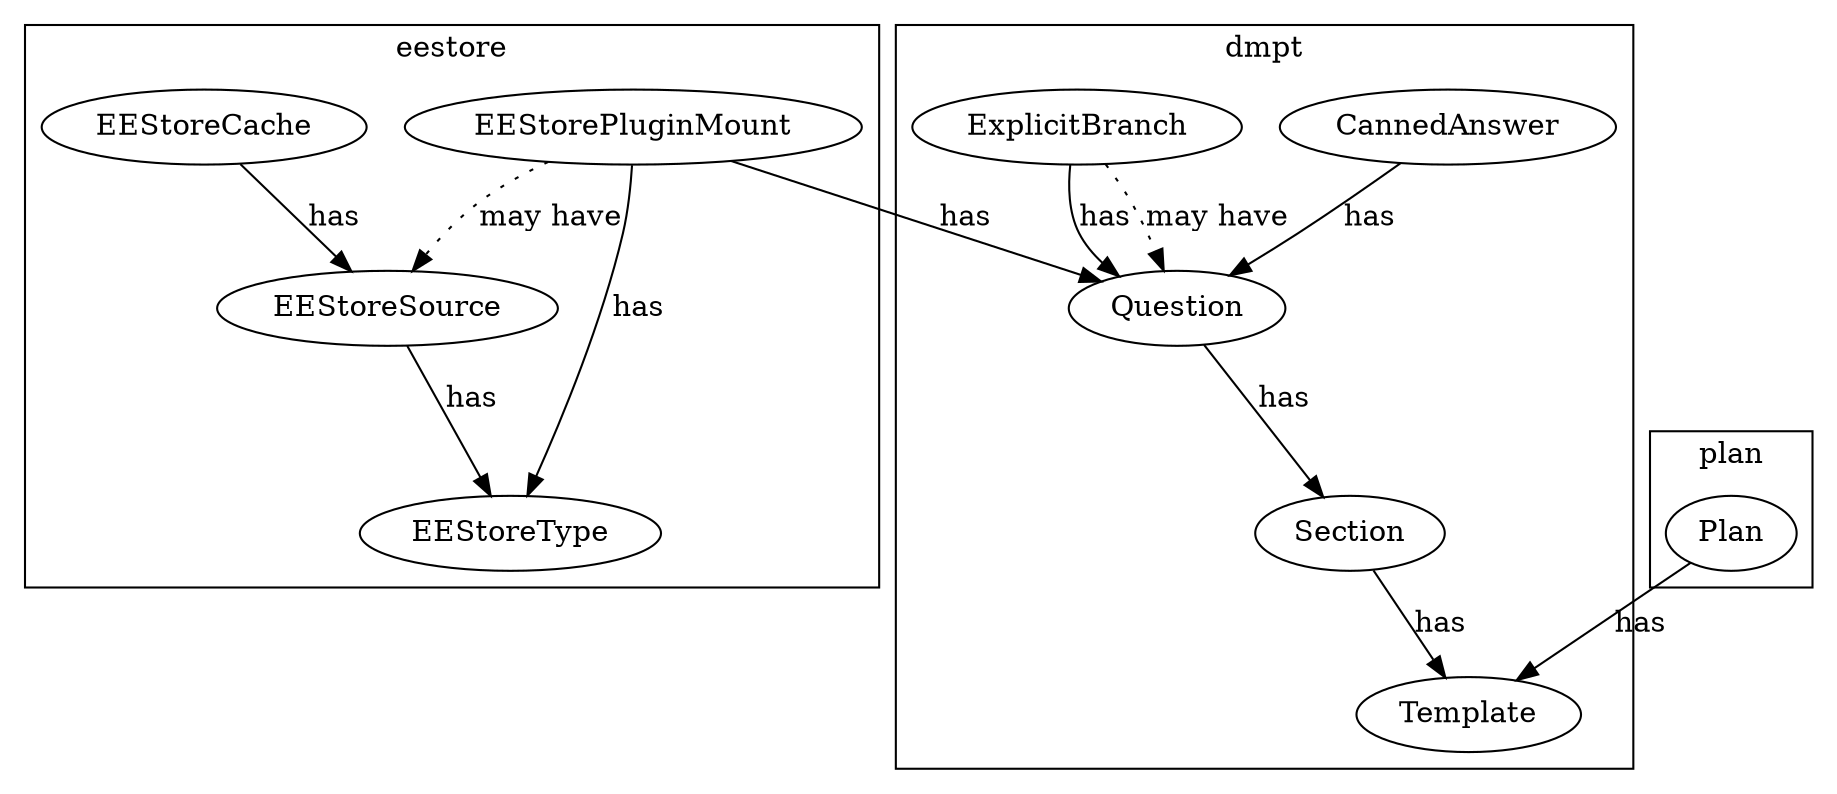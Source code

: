 digraph model {
    subgraph  cluster_eestore {
        label="eestore";
        EEStorePluginMount -> EEStoreType [label="has"];
        EEStorePluginMount -> EEStoreSource [style=dotted, label="may have"];
        EEStoreSource -> EEStoreType [label="has"];
        EEStoreCache -> EEStoreSource [label="has"];
    }
    EEStorePluginMount -> Question [label="has"];
    subgraph cluster_dmpt {
        label="dmpt";
        Question -> Section [label="has"];
        Section -> Template [label="has"];
        CannedAnswer -> Question [label="has"];
        ExplicitBranch -> Question [label="has"];
        ExplicitBranch -> Question [style=dotted, label="may have"];
    }
    subgraph  cluster_plan {
        label="plan";
        Plan;
    }
    Plan -> Template [label="has"];
}
